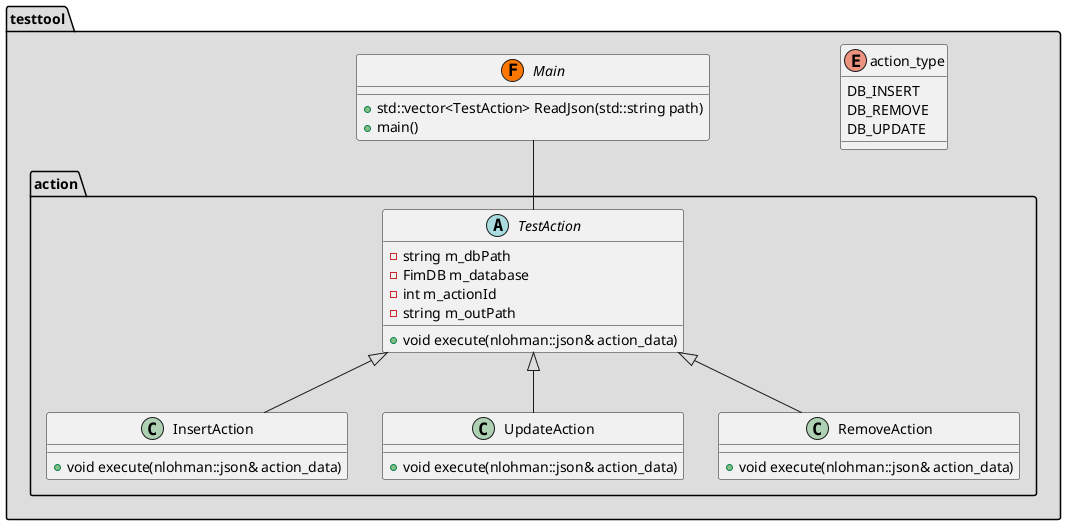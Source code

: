 @startuml db_class
package "testtool" <<Folder>> #DDDDDD{
    enum "action_type" {
        DB_INSERT
        DB_REMOVE
        DB_UPDATE
    }
    package "action" <<Folder>> {
        abstract TestAction {
            - string m_dbPath
            - FimDB m_database
            - int m_actionId
            - string m_outPath
            + void execute(nlohman::json& action_data)
        }
        class InsertAction {
            + void execute(nlohman::json& action_data)
        }
        class UpdateAction {
            + void execute(nlohman::json& action_data)
        }
        class RemoveAction {
            + void execute(nlohman::json& action_data)
        }
    }
    interface "Main"  <<(F,#FF7700)>> {
        + std::vector<TestAction> ReadJson(std::string path)
        + main()

    }
}

TestAction <|-- InsertAction
TestAction <|-- UpdateAction
TestAction <|-- RemoveAction
Main -- TestAction
@enduml
